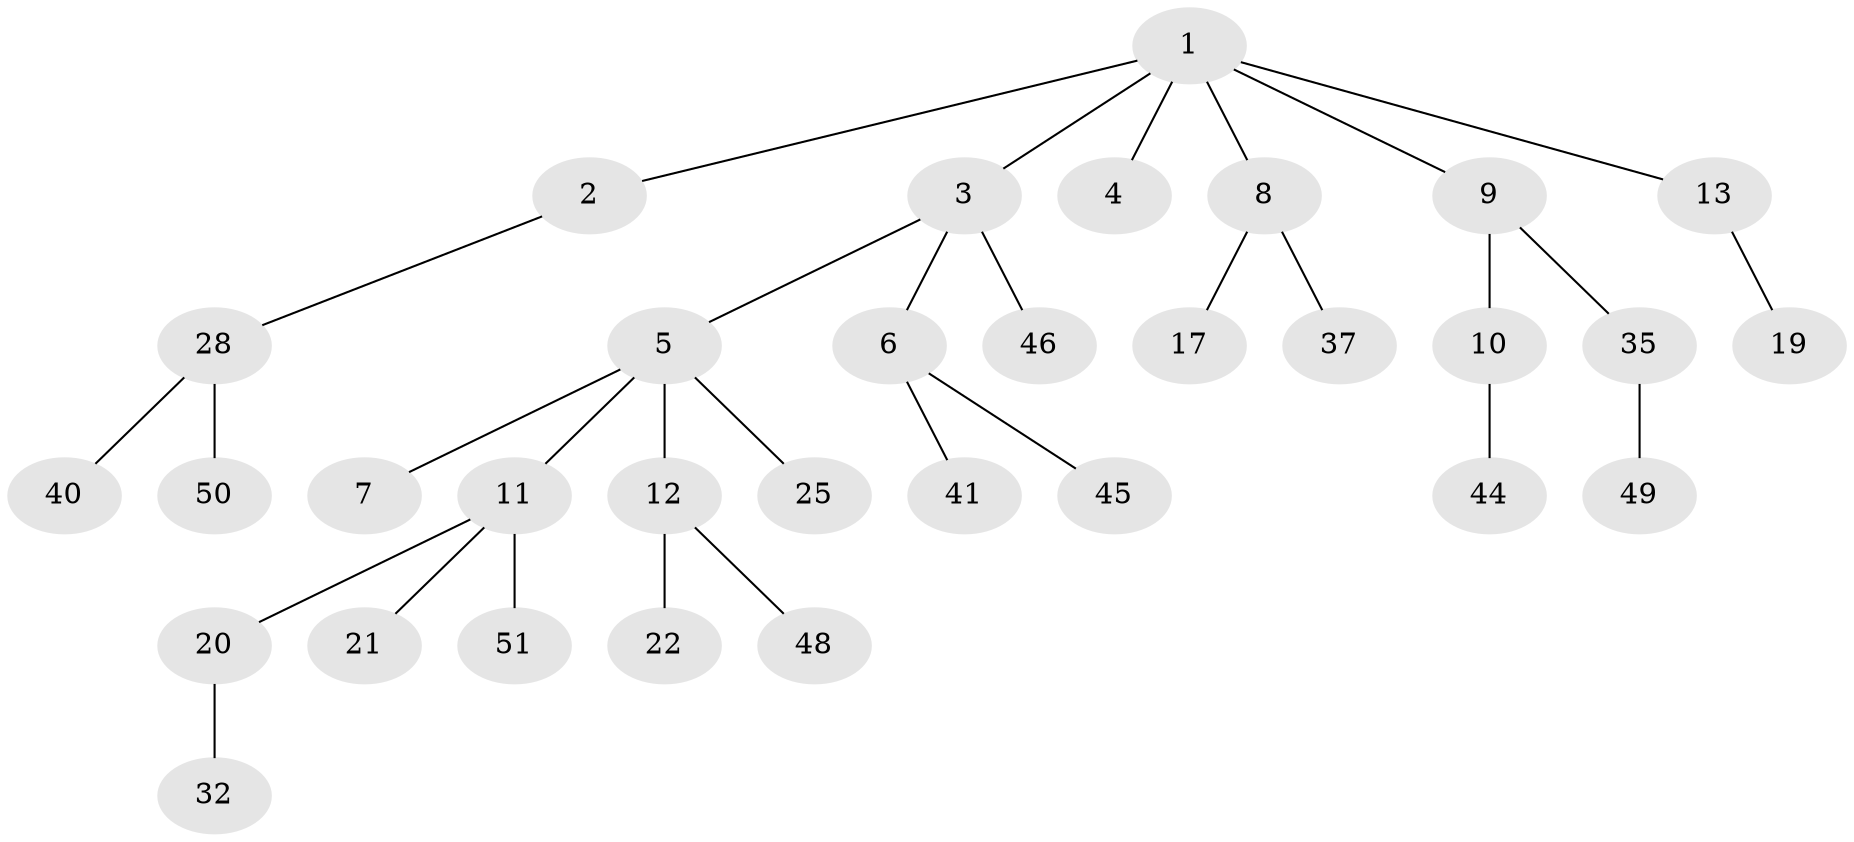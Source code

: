 // original degree distribution, {7: 0.019230769230769232, 3: 0.1346153846153846, 5: 0.038461538461538464, 1: 0.5, 6: 0.019230769230769232, 2: 0.2692307692307692, 4: 0.019230769230769232}
// Generated by graph-tools (version 1.1) at 2025/11/02/27/25 16:11:26]
// undirected, 32 vertices, 31 edges
graph export_dot {
graph [start="1"]
  node [color=gray90,style=filled];
  1 [super="+27"];
  2 [super="+34"];
  3 [super="+26"];
  4;
  5 [super="+24"];
  6 [super="+14"];
  7 [super="+47"];
  8 [super="+52"];
  9 [super="+15"];
  10 [super="+31"];
  11 [super="+18"];
  12 [super="+16"];
  13 [super="+33"];
  17;
  19 [super="+23"];
  20 [super="+29"];
  21;
  22 [super="+38"];
  25 [super="+36"];
  28 [super="+30"];
  32 [super="+39"];
  35 [super="+42"];
  37 [super="+43"];
  40;
  41;
  44;
  45;
  46;
  48;
  49;
  50;
  51;
  1 -- 2;
  1 -- 3;
  1 -- 4;
  1 -- 8;
  1 -- 9;
  1 -- 13;
  2 -- 28;
  3 -- 5;
  3 -- 6;
  3 -- 46;
  5 -- 7;
  5 -- 11;
  5 -- 12;
  5 -- 25;
  6 -- 45;
  6 -- 41;
  8 -- 17;
  8 -- 37;
  9 -- 10;
  9 -- 35;
  10 -- 44;
  11 -- 20;
  11 -- 21;
  11 -- 51;
  12 -- 48;
  12 -- 22;
  13 -- 19;
  20 -- 32;
  28 -- 40;
  28 -- 50;
  35 -- 49;
}
